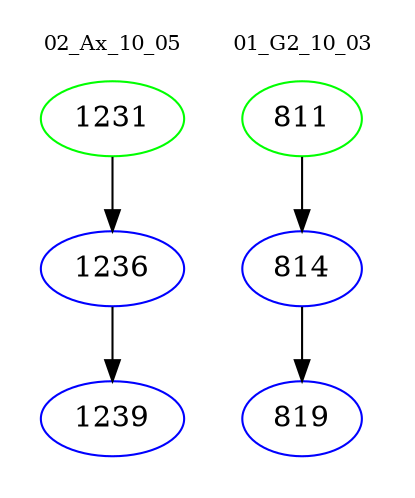 digraph{
subgraph cluster_0 {
color = white
label = "02_Ax_10_05";
fontsize=10;
T0_1231 [label="1231", color="green"]
T0_1231 -> T0_1236 [color="black"]
T0_1236 [label="1236", color="blue"]
T0_1236 -> T0_1239 [color="black"]
T0_1239 [label="1239", color="blue"]
}
subgraph cluster_1 {
color = white
label = "01_G2_10_03";
fontsize=10;
T1_811 [label="811", color="green"]
T1_811 -> T1_814 [color="black"]
T1_814 [label="814", color="blue"]
T1_814 -> T1_819 [color="black"]
T1_819 [label="819", color="blue"]
}
}
